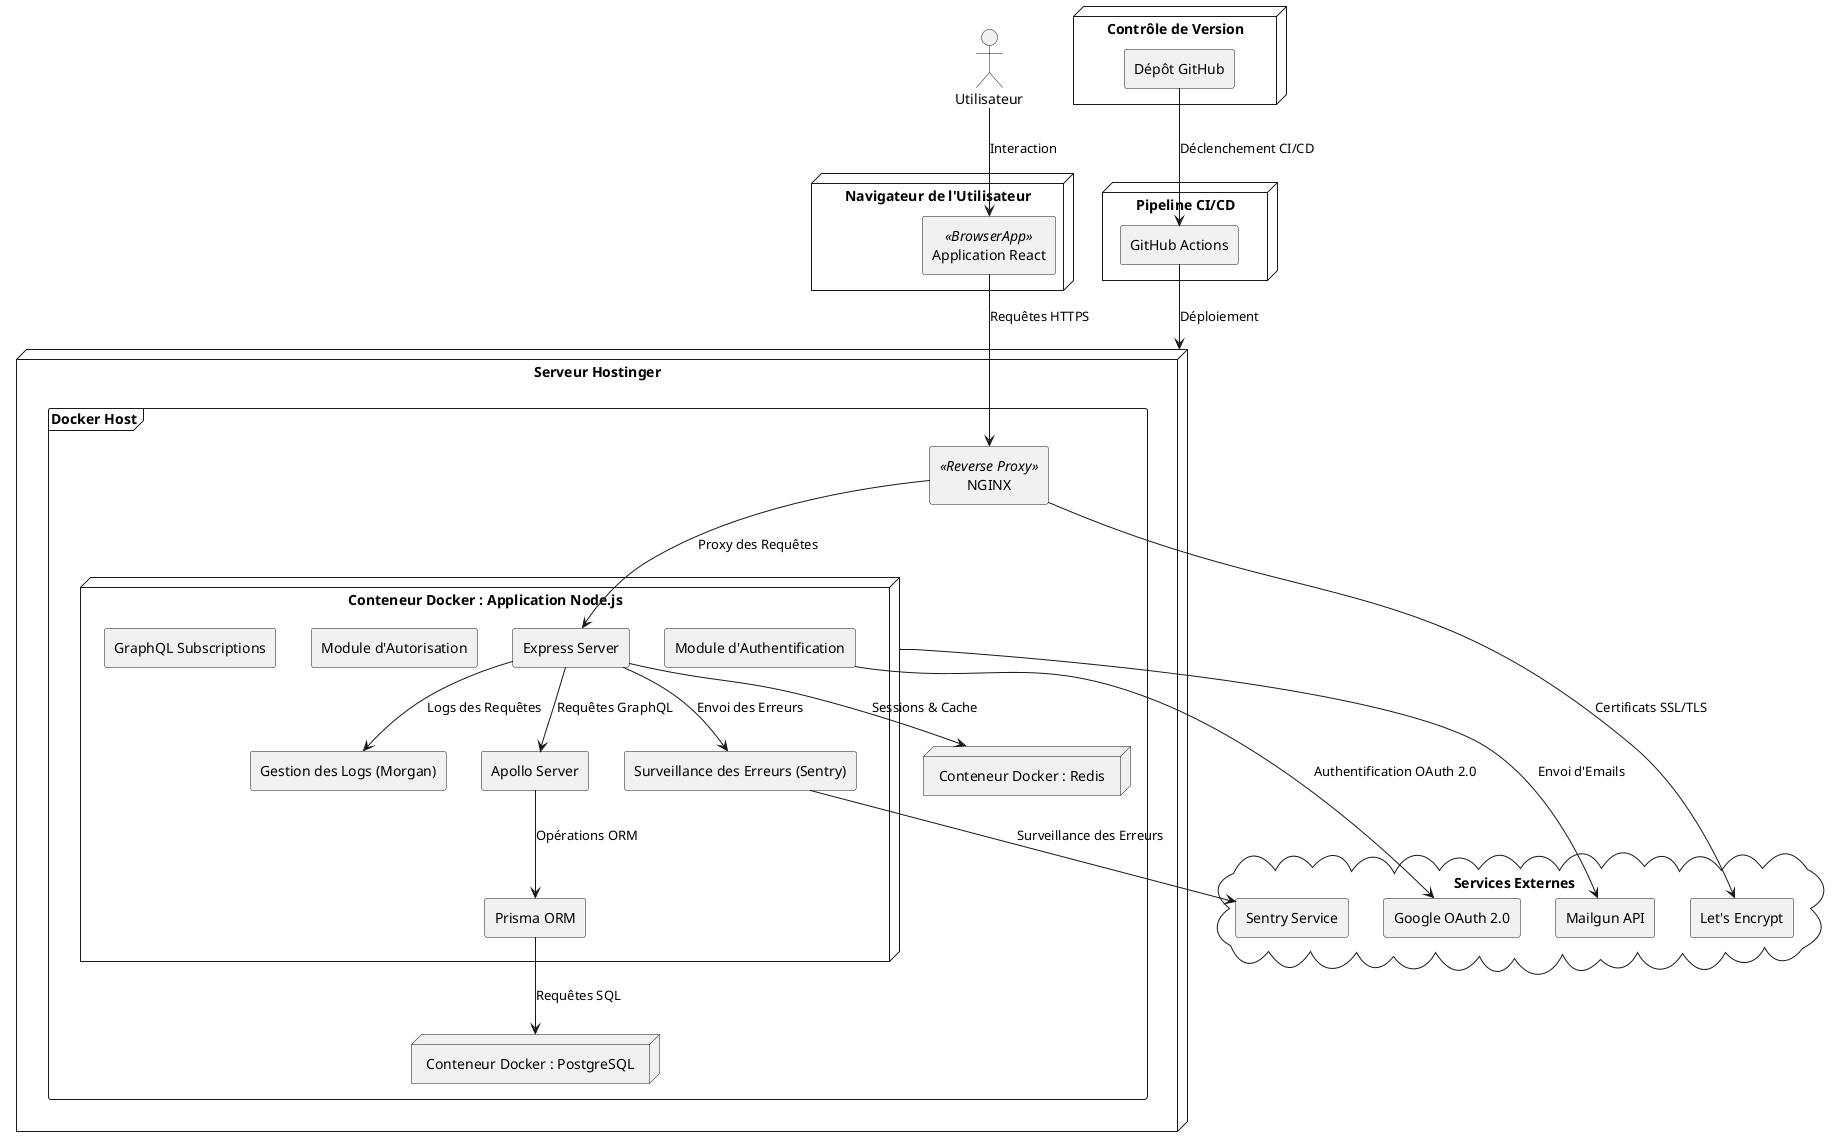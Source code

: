 @startuml

skinparam componentStyle rectangle

' Navigateur de l'utilisateur
actor "Utilisateur" as user

node "Navigateur de l'Utilisateur" {
  component "Application React" <<BrowserApp>> as react_app
}

user --> react_app : Interaction

' Serveur Hostinger
node "Serveur Hostinger" as hostinger_server {
  frame "Docker Host" {
    [NGINX] <<Reverse Proxy>> as nginx
    node "Conteneur Docker : Application Node.js" as nodejs_container {
      component "Express Server" as express
      component "Apollo Server" as apollo_server
      component "Prisma ORM" as prisma
      component "Module d'Authentification" as auth_module
      component "Module d'Autorisation" as authz_module
      component "GraphQL Subscriptions" as graphql_subs
      component "Gestion des Logs (Morgan)" as morgan
      component "Surveillance des Erreurs (Sentry)" as sentry_agent
    }
    node "Conteneur Docker : Redis" as redis
    node "Conteneur Docker : PostgreSQL" as postgres
  }
}

' Services Externes
cloud "Services Externes" {
  [Mailgun API] as mailgun
  [Google OAuth 2.0] as google_oauth
  [Let's Encrypt] as lets_encrypt
  [Sentry Service] as sentry_service
}

' CI/CD
node "Pipeline CI/CD" {
  component "GitHub Actions" as github_actions
}

' Contrôle de Version
node "Contrôle de Version" {
  component "Dépôt GitHub" as github_repo
}

' Relations

react_app --> nginx : Requêtes HTTPS
nginx --> express : Proxy des Requêtes

express --> apollo_server : Requêtes GraphQL
apollo_server --> prisma : Opérations ORM
prisma --> postgres : Requêtes SQL

express --> redis : Sessions & Cache

auth_module --> google_oauth : Authentification OAuth 2.0

nodejs_container --> mailgun : Envoi d'Emails

express --> morgan : Logs des Requêtes
express --> sentry_agent : Envoi des Erreurs
sentry_agent --> sentry_service : Surveillance des Erreurs

nginx --> lets_encrypt : Certificats SSL/TLS

github_repo --> github_actions : Déclenchement CI/CD
github_actions --> hostinger_server : Déploiement

@enduml